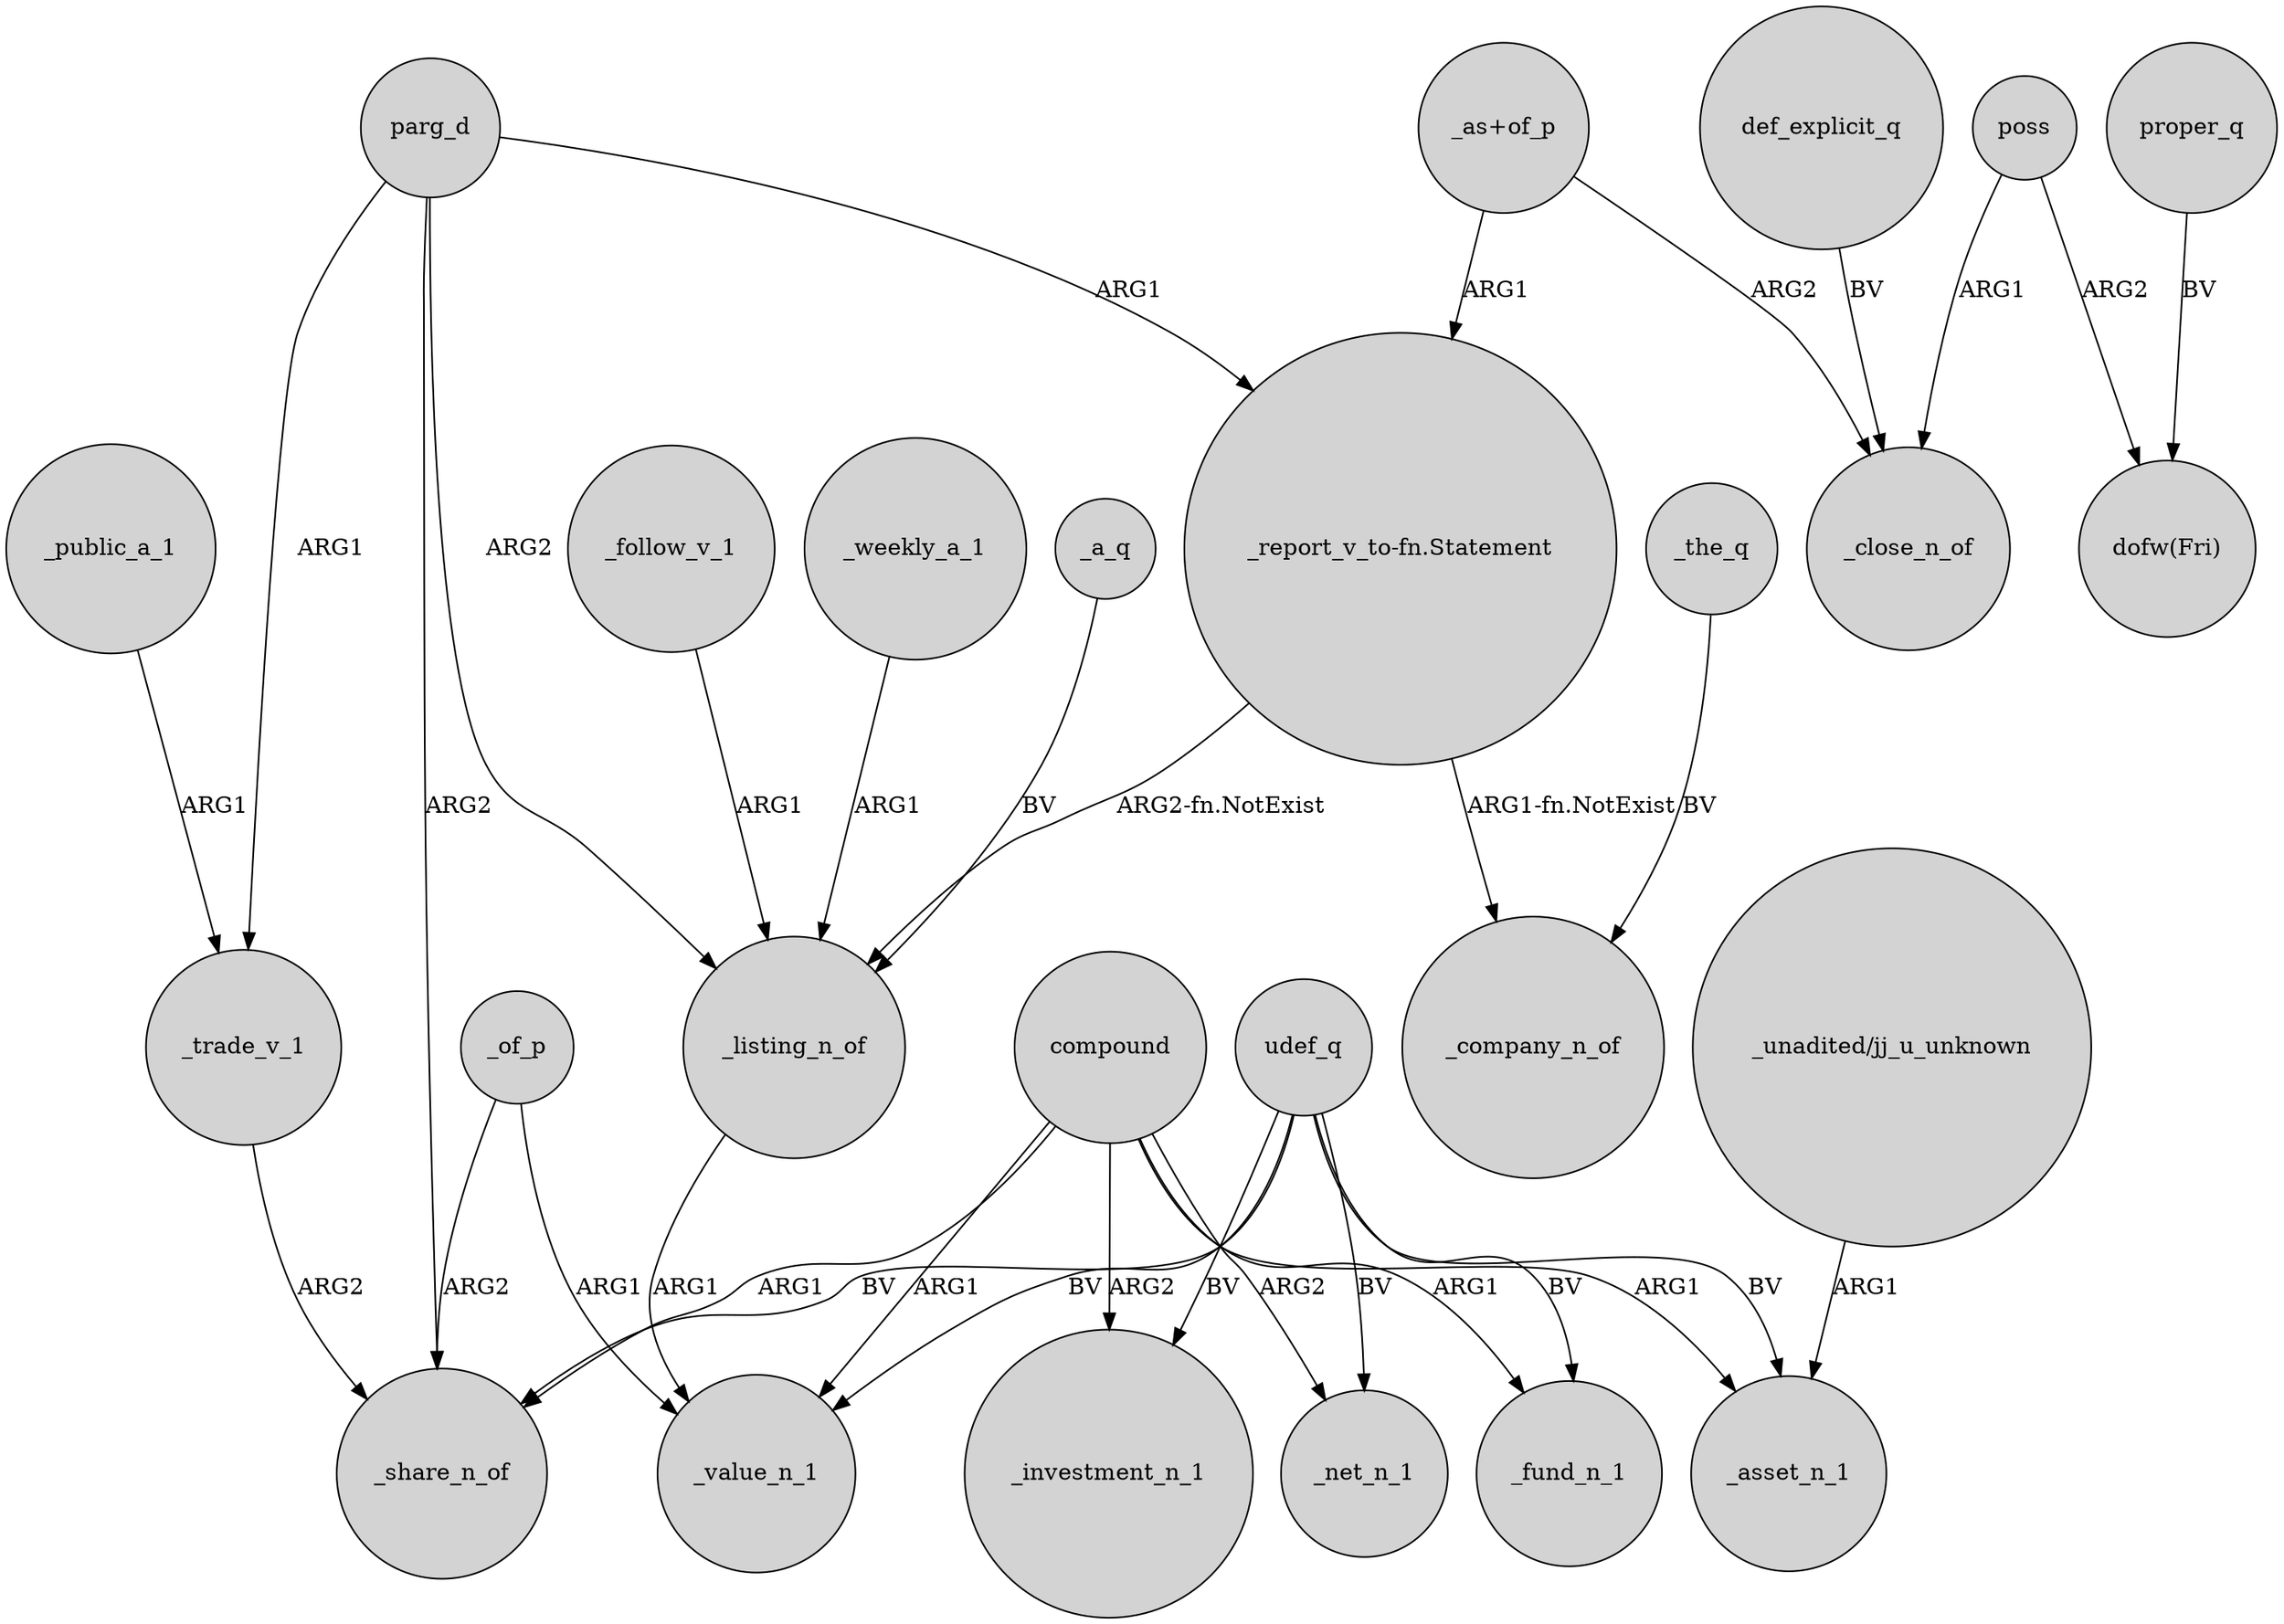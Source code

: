 digraph {
	node [shape=circle style=filled]
	_listing_n_of -> _value_n_1 [label=ARG1]
	"_unadited/jj_u_unknown" -> _asset_n_1 [label=ARG1]
	proper_q -> "dofw(Fri)" [label=BV]
	parg_d -> _trade_v_1 [label=ARG1]
	_follow_v_1 -> _listing_n_of [label=ARG1]
	parg_d -> _listing_n_of [label=ARG2]
	parg_d -> _share_n_of [label=ARG2]
	poss -> _close_n_of [label=ARG1]
	_of_p -> _value_n_1 [label=ARG1]
	compound -> _investment_n_1 [label=ARG2]
	compound -> _asset_n_1 [label=ARG1]
	udef_q -> _asset_n_1 [label=BV]
	_the_q -> _company_n_of [label=BV]
	"_report_v_to-fn.Statement" -> _company_n_of [label="ARG1-fn.NotExist"]
	"_as+of_p" -> "_report_v_to-fn.Statement" [label=ARG1]
	def_explicit_q -> _close_n_of [label=BV]
	poss -> "dofw(Fri)" [label=ARG2]
	compound -> _fund_n_1 [label=ARG1]
	compound -> _net_n_1 [label=ARG2]
	"_as+of_p" -> _close_n_of [label=ARG2]
	_public_a_1 -> _trade_v_1 [label=ARG1]
	compound -> _share_n_of [label=ARG1]
	parg_d -> "_report_v_to-fn.Statement" [label=ARG1]
	udef_q -> _fund_n_1 [label=BV]
	udef_q -> _share_n_of [label=BV]
	"_report_v_to-fn.Statement" -> _listing_n_of [label="ARG2-fn.NotExist"]
	_trade_v_1 -> _share_n_of [label=ARG2]
	udef_q -> _net_n_1 [label=BV]
	_of_p -> _share_n_of [label=ARG2]
	udef_q -> _value_n_1 [label=BV]
	udef_q -> _investment_n_1 [label=BV]
	_weekly_a_1 -> _listing_n_of [label=ARG1]
	compound -> _value_n_1 [label=ARG1]
	_a_q -> _listing_n_of [label=BV]
}
